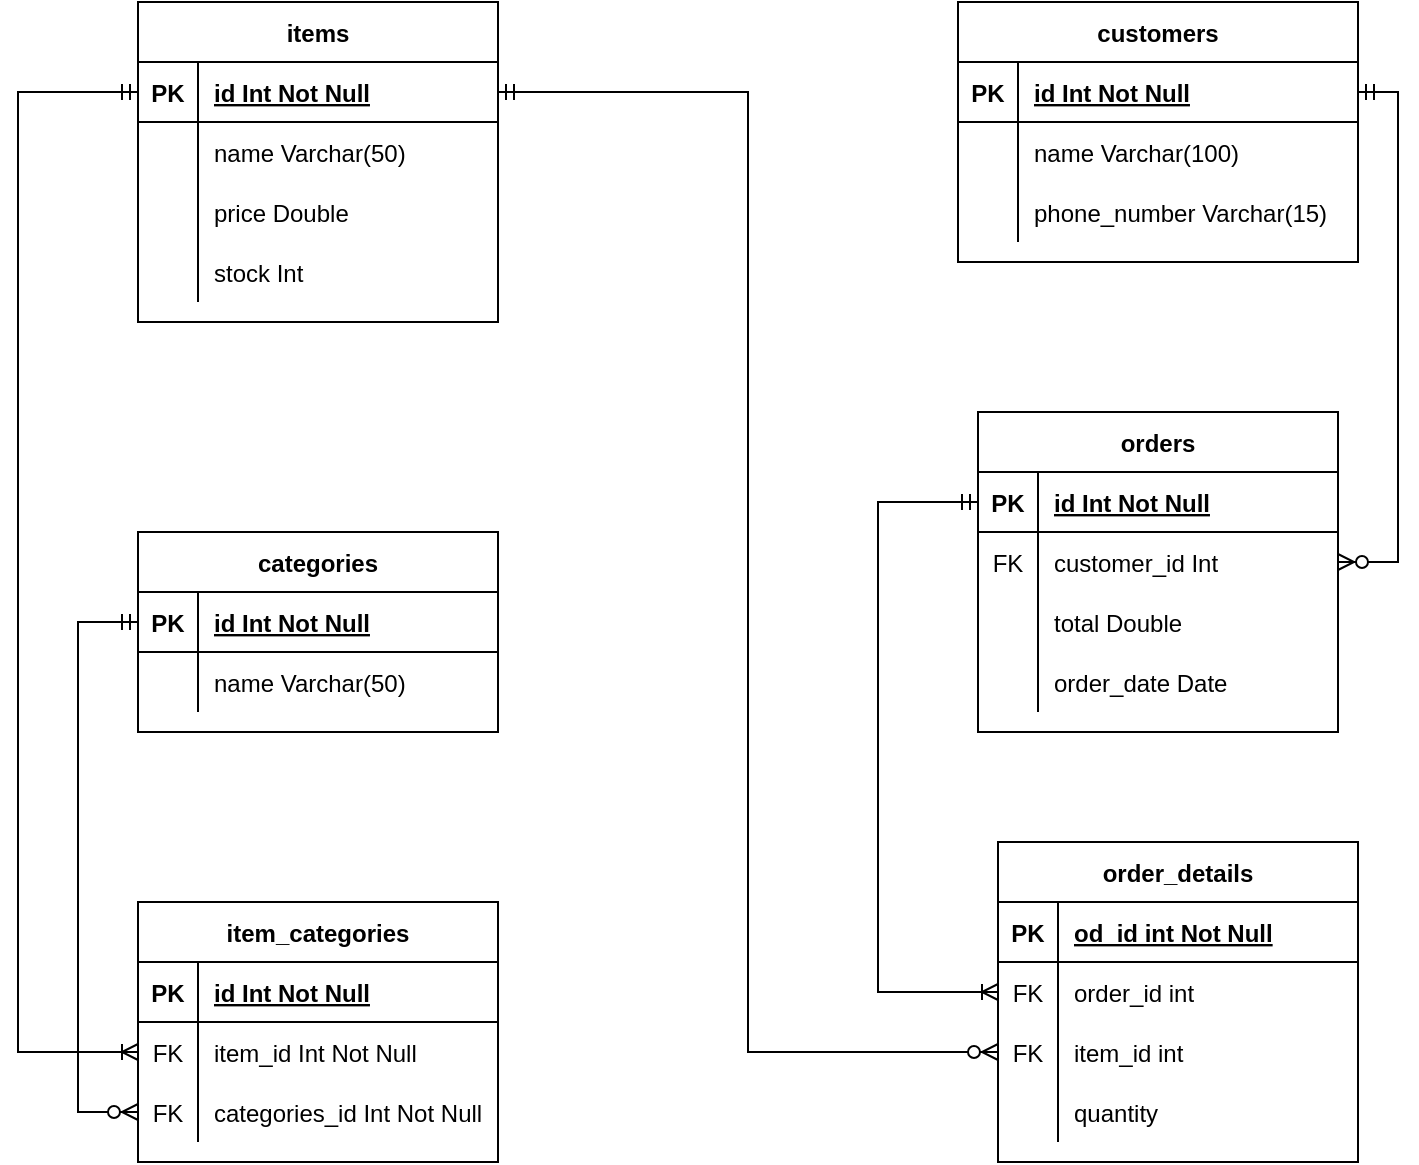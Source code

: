 <mxfile version="14.8.6" type="device"><diagram id="R2lEEEUBdFMjLlhIrx00" name="Page-1"><mxGraphModel dx="1366" dy="774" grid="1" gridSize="10" guides="1" tooltips="1" connect="1" arrows="1" fold="1" page="1" pageScale="1" pageWidth="850" pageHeight="1100" math="0" shadow="0" extFonts="Permanent Marker^https://fonts.googleapis.com/css?family=Permanent+Marker"><root><mxCell id="0"/><mxCell id="1" parent="0"/><mxCell id="dKbu8c8LvAM6Sef6PwOQ-1" value="items" style="shape=table;startSize=30;container=1;collapsible=1;childLayout=tableLayout;fixedRows=1;rowLines=0;fontStyle=1;align=center;resizeLast=1;" vertex="1" parent="1"><mxGeometry x="80" y="120" width="180" height="160" as="geometry"/></mxCell><mxCell id="dKbu8c8LvAM6Sef6PwOQ-2" value="" style="shape=partialRectangle;collapsible=0;dropTarget=0;pointerEvents=0;fillColor=none;top=0;left=0;bottom=1;right=0;points=[[0,0.5],[1,0.5]];portConstraint=eastwest;" vertex="1" parent="dKbu8c8LvAM6Sef6PwOQ-1"><mxGeometry y="30" width="180" height="30" as="geometry"/></mxCell><mxCell id="dKbu8c8LvAM6Sef6PwOQ-3" value="PK" style="shape=partialRectangle;connectable=0;fillColor=none;top=0;left=0;bottom=0;right=0;fontStyle=1;overflow=hidden;" vertex="1" parent="dKbu8c8LvAM6Sef6PwOQ-2"><mxGeometry width="30" height="30" as="geometry"/></mxCell><mxCell id="dKbu8c8LvAM6Sef6PwOQ-4" value="id Int Not Null" style="shape=partialRectangle;connectable=0;fillColor=none;top=0;left=0;bottom=0;right=0;align=left;spacingLeft=6;fontStyle=5;overflow=hidden;" vertex="1" parent="dKbu8c8LvAM6Sef6PwOQ-2"><mxGeometry x="30" width="150" height="30" as="geometry"/></mxCell><mxCell id="dKbu8c8LvAM6Sef6PwOQ-5" value="" style="shape=partialRectangle;collapsible=0;dropTarget=0;pointerEvents=0;fillColor=none;top=0;left=0;bottom=0;right=0;points=[[0,0.5],[1,0.5]];portConstraint=eastwest;" vertex="1" parent="dKbu8c8LvAM6Sef6PwOQ-1"><mxGeometry y="60" width="180" height="30" as="geometry"/></mxCell><mxCell id="dKbu8c8LvAM6Sef6PwOQ-6" value="" style="shape=partialRectangle;connectable=0;fillColor=none;top=0;left=0;bottom=0;right=0;editable=1;overflow=hidden;" vertex="1" parent="dKbu8c8LvAM6Sef6PwOQ-5"><mxGeometry width="30" height="30" as="geometry"/></mxCell><mxCell id="dKbu8c8LvAM6Sef6PwOQ-7" value="name Varchar(50)" style="shape=partialRectangle;connectable=0;fillColor=none;top=0;left=0;bottom=0;right=0;align=left;spacingLeft=6;overflow=hidden;" vertex="1" parent="dKbu8c8LvAM6Sef6PwOQ-5"><mxGeometry x="30" width="150" height="30" as="geometry"/></mxCell><mxCell id="dKbu8c8LvAM6Sef6PwOQ-8" value="" style="shape=partialRectangle;collapsible=0;dropTarget=0;pointerEvents=0;fillColor=none;top=0;left=0;bottom=0;right=0;points=[[0,0.5],[1,0.5]];portConstraint=eastwest;" vertex="1" parent="dKbu8c8LvAM6Sef6PwOQ-1"><mxGeometry y="90" width="180" height="30" as="geometry"/></mxCell><mxCell id="dKbu8c8LvAM6Sef6PwOQ-9" value="" style="shape=partialRectangle;connectable=0;fillColor=none;top=0;left=0;bottom=0;right=0;editable=1;overflow=hidden;" vertex="1" parent="dKbu8c8LvAM6Sef6PwOQ-8"><mxGeometry width="30" height="30" as="geometry"/></mxCell><mxCell id="dKbu8c8LvAM6Sef6PwOQ-10" value="price Double " style="shape=partialRectangle;connectable=0;fillColor=none;top=0;left=0;bottom=0;right=0;align=left;spacingLeft=6;overflow=hidden;" vertex="1" parent="dKbu8c8LvAM6Sef6PwOQ-8"><mxGeometry x="30" width="150" height="30" as="geometry"/></mxCell><mxCell id="dKbu8c8LvAM6Sef6PwOQ-86" value="" style="shape=partialRectangle;collapsible=0;dropTarget=0;pointerEvents=0;fillColor=none;top=0;left=0;bottom=0;right=0;points=[[0,0.5],[1,0.5]];portConstraint=eastwest;" vertex="1" parent="dKbu8c8LvAM6Sef6PwOQ-1"><mxGeometry y="120" width="180" height="30" as="geometry"/></mxCell><mxCell id="dKbu8c8LvAM6Sef6PwOQ-87" value="" style="shape=partialRectangle;connectable=0;fillColor=none;top=0;left=0;bottom=0;right=0;editable=1;overflow=hidden;" vertex="1" parent="dKbu8c8LvAM6Sef6PwOQ-86"><mxGeometry width="30" height="30" as="geometry"/></mxCell><mxCell id="dKbu8c8LvAM6Sef6PwOQ-88" value="stock Int" style="shape=partialRectangle;connectable=0;fillColor=none;top=0;left=0;bottom=0;right=0;align=left;spacingLeft=6;overflow=hidden;" vertex="1" parent="dKbu8c8LvAM6Sef6PwOQ-86"><mxGeometry x="30" width="150" height="30" as="geometry"/></mxCell><mxCell id="dKbu8c8LvAM6Sef6PwOQ-14" value="categories" style="shape=table;startSize=30;container=1;collapsible=1;childLayout=tableLayout;fixedRows=1;rowLines=0;fontStyle=1;align=center;resizeLast=1;" vertex="1" parent="1"><mxGeometry x="80" y="385" width="180" height="100" as="geometry"/></mxCell><mxCell id="dKbu8c8LvAM6Sef6PwOQ-15" value="" style="shape=partialRectangle;collapsible=0;dropTarget=0;pointerEvents=0;fillColor=none;top=0;left=0;bottom=1;right=0;points=[[0,0.5],[1,0.5]];portConstraint=eastwest;" vertex="1" parent="dKbu8c8LvAM6Sef6PwOQ-14"><mxGeometry y="30" width="180" height="30" as="geometry"/></mxCell><mxCell id="dKbu8c8LvAM6Sef6PwOQ-16" value="PK" style="shape=partialRectangle;connectable=0;fillColor=none;top=0;left=0;bottom=0;right=0;fontStyle=1;overflow=hidden;" vertex="1" parent="dKbu8c8LvAM6Sef6PwOQ-15"><mxGeometry width="30" height="30" as="geometry"/></mxCell><mxCell id="dKbu8c8LvAM6Sef6PwOQ-17" value="id Int Not Null" style="shape=partialRectangle;connectable=0;fillColor=none;top=0;left=0;bottom=0;right=0;align=left;spacingLeft=6;fontStyle=5;overflow=hidden;" vertex="1" parent="dKbu8c8LvAM6Sef6PwOQ-15"><mxGeometry x="30" width="150" height="30" as="geometry"/></mxCell><mxCell id="dKbu8c8LvAM6Sef6PwOQ-18" value="" style="shape=partialRectangle;collapsible=0;dropTarget=0;pointerEvents=0;fillColor=none;top=0;left=0;bottom=0;right=0;points=[[0,0.5],[1,0.5]];portConstraint=eastwest;" vertex="1" parent="dKbu8c8LvAM6Sef6PwOQ-14"><mxGeometry y="60" width="180" height="30" as="geometry"/></mxCell><mxCell id="dKbu8c8LvAM6Sef6PwOQ-19" value="" style="shape=partialRectangle;connectable=0;fillColor=none;top=0;left=0;bottom=0;right=0;editable=1;overflow=hidden;" vertex="1" parent="dKbu8c8LvAM6Sef6PwOQ-18"><mxGeometry width="30" height="30" as="geometry"/></mxCell><mxCell id="dKbu8c8LvAM6Sef6PwOQ-20" value="name Varchar(50)" style="shape=partialRectangle;connectable=0;fillColor=none;top=0;left=0;bottom=0;right=0;align=left;spacingLeft=6;overflow=hidden;" vertex="1" parent="dKbu8c8LvAM6Sef6PwOQ-18"><mxGeometry x="30" width="150" height="30" as="geometry"/></mxCell><mxCell id="dKbu8c8LvAM6Sef6PwOQ-27" value="item_categories" style="shape=table;startSize=30;container=1;collapsible=1;childLayout=tableLayout;fixedRows=1;rowLines=0;fontStyle=1;align=center;resizeLast=1;" vertex="1" parent="1"><mxGeometry x="80" y="570" width="180" height="130" as="geometry"/></mxCell><mxCell id="dKbu8c8LvAM6Sef6PwOQ-28" value="" style="shape=partialRectangle;collapsible=0;dropTarget=0;pointerEvents=0;fillColor=none;top=0;left=0;bottom=1;right=0;points=[[0,0.5],[1,0.5]];portConstraint=eastwest;" vertex="1" parent="dKbu8c8LvAM6Sef6PwOQ-27"><mxGeometry y="30" width="180" height="30" as="geometry"/></mxCell><mxCell id="dKbu8c8LvAM6Sef6PwOQ-29" value="PK" style="shape=partialRectangle;connectable=0;fillColor=none;top=0;left=0;bottom=0;right=0;fontStyle=1;overflow=hidden;" vertex="1" parent="dKbu8c8LvAM6Sef6PwOQ-28"><mxGeometry width="30" height="30" as="geometry"/></mxCell><mxCell id="dKbu8c8LvAM6Sef6PwOQ-30" value="id Int Not Null" style="shape=partialRectangle;connectable=0;fillColor=none;top=0;left=0;bottom=0;right=0;align=left;spacingLeft=6;fontStyle=5;overflow=hidden;" vertex="1" parent="dKbu8c8LvAM6Sef6PwOQ-28"><mxGeometry x="30" width="150" height="30" as="geometry"/></mxCell><mxCell id="dKbu8c8LvAM6Sef6PwOQ-31" value="" style="shape=partialRectangle;collapsible=0;dropTarget=0;pointerEvents=0;fillColor=none;top=0;left=0;bottom=0;right=0;points=[[0,0.5],[1,0.5]];portConstraint=eastwest;" vertex="1" parent="dKbu8c8LvAM6Sef6PwOQ-27"><mxGeometry y="60" width="180" height="30" as="geometry"/></mxCell><mxCell id="dKbu8c8LvAM6Sef6PwOQ-32" value="FK" style="shape=partialRectangle;connectable=0;fillColor=none;top=0;left=0;bottom=0;right=0;editable=1;overflow=hidden;" vertex="1" parent="dKbu8c8LvAM6Sef6PwOQ-31"><mxGeometry width="30" height="30" as="geometry"/></mxCell><mxCell id="dKbu8c8LvAM6Sef6PwOQ-33" value="item_id Int Not Null" style="shape=partialRectangle;connectable=0;fillColor=none;top=0;left=0;bottom=0;right=0;align=left;spacingLeft=6;overflow=hidden;" vertex="1" parent="dKbu8c8LvAM6Sef6PwOQ-31"><mxGeometry x="30" width="150" height="30" as="geometry"/></mxCell><mxCell id="dKbu8c8LvAM6Sef6PwOQ-34" value="" style="shape=partialRectangle;collapsible=0;dropTarget=0;pointerEvents=0;fillColor=none;top=0;left=0;bottom=0;right=0;points=[[0,0.5],[1,0.5]];portConstraint=eastwest;" vertex="1" parent="dKbu8c8LvAM6Sef6PwOQ-27"><mxGeometry y="90" width="180" height="30" as="geometry"/></mxCell><mxCell id="dKbu8c8LvAM6Sef6PwOQ-35" value="FK" style="shape=partialRectangle;connectable=0;fillColor=none;top=0;left=0;bottom=0;right=0;editable=1;overflow=hidden;" vertex="1" parent="dKbu8c8LvAM6Sef6PwOQ-34"><mxGeometry width="30" height="30" as="geometry"/></mxCell><mxCell id="dKbu8c8LvAM6Sef6PwOQ-36" value="categories_id Int Not Null" style="shape=partialRectangle;connectable=0;fillColor=none;top=0;left=0;bottom=0;right=0;align=left;spacingLeft=6;overflow=hidden;" vertex="1" parent="dKbu8c8LvAM6Sef6PwOQ-34"><mxGeometry x="30" width="150" height="30" as="geometry"/></mxCell><mxCell id="dKbu8c8LvAM6Sef6PwOQ-40" value="customers" style="shape=table;startSize=30;container=1;collapsible=1;childLayout=tableLayout;fixedRows=1;rowLines=0;fontStyle=1;align=center;resizeLast=1;" vertex="1" parent="1"><mxGeometry x="490" y="120" width="200" height="130" as="geometry"/></mxCell><mxCell id="dKbu8c8LvAM6Sef6PwOQ-41" value="" style="shape=partialRectangle;collapsible=0;dropTarget=0;pointerEvents=0;fillColor=none;top=0;left=0;bottom=1;right=0;points=[[0,0.5],[1,0.5]];portConstraint=eastwest;" vertex="1" parent="dKbu8c8LvAM6Sef6PwOQ-40"><mxGeometry y="30" width="200" height="30" as="geometry"/></mxCell><mxCell id="dKbu8c8LvAM6Sef6PwOQ-42" value="PK" style="shape=partialRectangle;connectable=0;fillColor=none;top=0;left=0;bottom=0;right=0;fontStyle=1;overflow=hidden;" vertex="1" parent="dKbu8c8LvAM6Sef6PwOQ-41"><mxGeometry width="30" height="30" as="geometry"/></mxCell><mxCell id="dKbu8c8LvAM6Sef6PwOQ-43" value="id Int Not Null" style="shape=partialRectangle;connectable=0;fillColor=none;top=0;left=0;bottom=0;right=0;align=left;spacingLeft=6;fontStyle=5;overflow=hidden;" vertex="1" parent="dKbu8c8LvAM6Sef6PwOQ-41"><mxGeometry x="30" width="170" height="30" as="geometry"/></mxCell><mxCell id="dKbu8c8LvAM6Sef6PwOQ-44" value="" style="shape=partialRectangle;collapsible=0;dropTarget=0;pointerEvents=0;fillColor=none;top=0;left=0;bottom=0;right=0;points=[[0,0.5],[1,0.5]];portConstraint=eastwest;" vertex="1" parent="dKbu8c8LvAM6Sef6PwOQ-40"><mxGeometry y="60" width="200" height="30" as="geometry"/></mxCell><mxCell id="dKbu8c8LvAM6Sef6PwOQ-45" value="" style="shape=partialRectangle;connectable=0;fillColor=none;top=0;left=0;bottom=0;right=0;editable=1;overflow=hidden;" vertex="1" parent="dKbu8c8LvAM6Sef6PwOQ-44"><mxGeometry width="30" height="30" as="geometry"/></mxCell><mxCell id="dKbu8c8LvAM6Sef6PwOQ-46" value="name Varchar(100)" style="shape=partialRectangle;connectable=0;fillColor=none;top=0;left=0;bottom=0;right=0;align=left;spacingLeft=6;overflow=hidden;" vertex="1" parent="dKbu8c8LvAM6Sef6PwOQ-44"><mxGeometry x="30" width="170" height="30" as="geometry"/></mxCell><mxCell id="dKbu8c8LvAM6Sef6PwOQ-47" value="" style="shape=partialRectangle;collapsible=0;dropTarget=0;pointerEvents=0;fillColor=none;top=0;left=0;bottom=0;right=0;points=[[0,0.5],[1,0.5]];portConstraint=eastwest;" vertex="1" parent="dKbu8c8LvAM6Sef6PwOQ-40"><mxGeometry y="90" width="200" height="30" as="geometry"/></mxCell><mxCell id="dKbu8c8LvAM6Sef6PwOQ-48" value="" style="shape=partialRectangle;connectable=0;fillColor=none;top=0;left=0;bottom=0;right=0;editable=1;overflow=hidden;" vertex="1" parent="dKbu8c8LvAM6Sef6PwOQ-47"><mxGeometry width="30" height="30" as="geometry"/></mxCell><mxCell id="dKbu8c8LvAM6Sef6PwOQ-49" value="phone_number Varchar(15)" style="shape=partialRectangle;connectable=0;fillColor=none;top=0;left=0;bottom=0;right=0;align=left;spacingLeft=6;overflow=hidden;" vertex="1" parent="dKbu8c8LvAM6Sef6PwOQ-47"><mxGeometry x="30" width="170" height="30" as="geometry"/></mxCell><mxCell id="dKbu8c8LvAM6Sef6PwOQ-53" value="orders" style="shape=table;startSize=30;container=1;collapsible=1;childLayout=tableLayout;fixedRows=1;rowLines=0;fontStyle=1;align=center;resizeLast=1;" vertex="1" parent="1"><mxGeometry x="500" y="325" width="180" height="160" as="geometry"/></mxCell><mxCell id="dKbu8c8LvAM6Sef6PwOQ-54" value="" style="shape=partialRectangle;collapsible=0;dropTarget=0;pointerEvents=0;fillColor=none;top=0;left=0;bottom=1;right=0;points=[[0,0.5],[1,0.5]];portConstraint=eastwest;" vertex="1" parent="dKbu8c8LvAM6Sef6PwOQ-53"><mxGeometry y="30" width="180" height="30" as="geometry"/></mxCell><mxCell id="dKbu8c8LvAM6Sef6PwOQ-55" value="PK" style="shape=partialRectangle;connectable=0;fillColor=none;top=0;left=0;bottom=0;right=0;fontStyle=1;overflow=hidden;" vertex="1" parent="dKbu8c8LvAM6Sef6PwOQ-54"><mxGeometry width="30" height="30" as="geometry"/></mxCell><mxCell id="dKbu8c8LvAM6Sef6PwOQ-56" value="id Int Not Null" style="shape=partialRectangle;connectable=0;fillColor=none;top=0;left=0;bottom=0;right=0;align=left;spacingLeft=6;fontStyle=5;overflow=hidden;" vertex="1" parent="dKbu8c8LvAM6Sef6PwOQ-54"><mxGeometry x="30" width="150" height="30" as="geometry"/></mxCell><mxCell id="dKbu8c8LvAM6Sef6PwOQ-57" value="" style="shape=partialRectangle;collapsible=0;dropTarget=0;pointerEvents=0;fillColor=none;top=0;left=0;bottom=0;right=0;points=[[0,0.5],[1,0.5]];portConstraint=eastwest;" vertex="1" parent="dKbu8c8LvAM6Sef6PwOQ-53"><mxGeometry y="60" width="180" height="30" as="geometry"/></mxCell><mxCell id="dKbu8c8LvAM6Sef6PwOQ-58" value="FK" style="shape=partialRectangle;connectable=0;fillColor=none;top=0;left=0;bottom=0;right=0;editable=1;overflow=hidden;" vertex="1" parent="dKbu8c8LvAM6Sef6PwOQ-57"><mxGeometry width="30" height="30" as="geometry"/></mxCell><mxCell id="dKbu8c8LvAM6Sef6PwOQ-59" value="customer_id Int" style="shape=partialRectangle;connectable=0;fillColor=none;top=0;left=0;bottom=0;right=0;align=left;spacingLeft=6;overflow=hidden;" vertex="1" parent="dKbu8c8LvAM6Sef6PwOQ-57"><mxGeometry x="30" width="150" height="30" as="geometry"/></mxCell><mxCell id="dKbu8c8LvAM6Sef6PwOQ-102" value="" style="shape=partialRectangle;collapsible=0;dropTarget=0;pointerEvents=0;fillColor=none;top=0;left=0;bottom=0;right=0;points=[[0,0.5],[1,0.5]];portConstraint=eastwest;" vertex="1" parent="dKbu8c8LvAM6Sef6PwOQ-53"><mxGeometry y="90" width="180" height="30" as="geometry"/></mxCell><mxCell id="dKbu8c8LvAM6Sef6PwOQ-103" value="" style="shape=partialRectangle;connectable=0;fillColor=none;top=0;left=0;bottom=0;right=0;editable=1;overflow=hidden;" vertex="1" parent="dKbu8c8LvAM6Sef6PwOQ-102"><mxGeometry width="30" height="30" as="geometry"/></mxCell><mxCell id="dKbu8c8LvAM6Sef6PwOQ-104" value="total Double" style="shape=partialRectangle;connectable=0;fillColor=none;top=0;left=0;bottom=0;right=0;align=left;spacingLeft=6;overflow=hidden;" vertex="1" parent="dKbu8c8LvAM6Sef6PwOQ-102"><mxGeometry x="30" width="150" height="30" as="geometry"/></mxCell><mxCell id="dKbu8c8LvAM6Sef6PwOQ-63" value="" style="shape=partialRectangle;collapsible=0;dropTarget=0;pointerEvents=0;fillColor=none;top=0;left=0;bottom=0;right=0;points=[[0,0.5],[1,0.5]];portConstraint=eastwest;" vertex="1" parent="dKbu8c8LvAM6Sef6PwOQ-53"><mxGeometry y="120" width="180" height="30" as="geometry"/></mxCell><mxCell id="dKbu8c8LvAM6Sef6PwOQ-64" value="" style="shape=partialRectangle;connectable=0;fillColor=none;top=0;left=0;bottom=0;right=0;editable=1;overflow=hidden;" vertex="1" parent="dKbu8c8LvAM6Sef6PwOQ-63"><mxGeometry width="30" height="30" as="geometry"/></mxCell><mxCell id="dKbu8c8LvAM6Sef6PwOQ-65" value="order_date Date" style="shape=partialRectangle;connectable=0;fillColor=none;top=0;left=0;bottom=0;right=0;align=left;spacingLeft=6;overflow=hidden;" vertex="1" parent="dKbu8c8LvAM6Sef6PwOQ-63"><mxGeometry x="30" width="150" height="30" as="geometry"/></mxCell><mxCell id="dKbu8c8LvAM6Sef6PwOQ-79" style="edgeStyle=orthogonalEdgeStyle;rounded=0;orthogonalLoop=1;jettySize=auto;html=1;exitX=0;exitY=0.5;exitDx=0;exitDy=0;entryX=0;entryY=0.5;entryDx=0;entryDy=0;startArrow=ERmandOne;startFill=0;endArrow=ERoneToMany;endFill=0;" edge="1" parent="1" source="dKbu8c8LvAM6Sef6PwOQ-2" target="dKbu8c8LvAM6Sef6PwOQ-31"><mxGeometry relative="1" as="geometry"><Array as="points"><mxPoint x="20" y="165"/><mxPoint x="20" y="645"/></Array></mxGeometry></mxCell><mxCell id="dKbu8c8LvAM6Sef6PwOQ-80" style="edgeStyle=orthogonalEdgeStyle;rounded=0;orthogonalLoop=1;jettySize=auto;html=1;exitX=0;exitY=0.5;exitDx=0;exitDy=0;entryX=0;entryY=0.5;entryDx=0;entryDy=0;startArrow=ERmandOne;startFill=0;endArrow=ERzeroToMany;endFill=1;" edge="1" parent="1" source="dKbu8c8LvAM6Sef6PwOQ-15" target="dKbu8c8LvAM6Sef6PwOQ-34"><mxGeometry relative="1" as="geometry"><Array as="points"><mxPoint x="50" y="430"/><mxPoint x="50" y="675"/></Array></mxGeometry></mxCell><mxCell id="dKbu8c8LvAM6Sef6PwOQ-81" style="edgeStyle=orthogonalEdgeStyle;rounded=0;orthogonalLoop=1;jettySize=auto;html=1;exitX=1;exitY=0.5;exitDx=0;exitDy=0;entryX=1;entryY=0.5;entryDx=0;entryDy=0;startArrow=ERmandOne;startFill=0;endArrow=ERzeroToMany;endFill=1;" edge="1" parent="1" source="dKbu8c8LvAM6Sef6PwOQ-41" target="dKbu8c8LvAM6Sef6PwOQ-57"><mxGeometry relative="1" as="geometry"/></mxCell><mxCell id="dKbu8c8LvAM6Sef6PwOQ-82" style="edgeStyle=orthogonalEdgeStyle;rounded=0;orthogonalLoop=1;jettySize=auto;html=1;exitX=1;exitY=0.5;exitDx=0;exitDy=0;entryX=0;entryY=0.5;entryDx=0;entryDy=0;startArrow=ERmandOne;startFill=0;endArrow=ERzeroToMany;endFill=1;" edge="1" parent="1" source="dKbu8c8LvAM6Sef6PwOQ-2" target="dKbu8c8LvAM6Sef6PwOQ-96"><mxGeometry relative="1" as="geometry"/></mxCell><mxCell id="dKbu8c8LvAM6Sef6PwOQ-89" value="order_details" style="shape=table;startSize=30;container=1;collapsible=1;childLayout=tableLayout;fixedRows=1;rowLines=0;fontStyle=1;align=center;resizeLast=1;" vertex="1" parent="1"><mxGeometry x="510" y="540" width="180" height="160" as="geometry"/></mxCell><mxCell id="dKbu8c8LvAM6Sef6PwOQ-90" value="" style="shape=partialRectangle;collapsible=0;dropTarget=0;pointerEvents=0;fillColor=none;top=0;left=0;bottom=1;right=0;points=[[0,0.5],[1,0.5]];portConstraint=eastwest;" vertex="1" parent="dKbu8c8LvAM6Sef6PwOQ-89"><mxGeometry y="30" width="180" height="30" as="geometry"/></mxCell><mxCell id="dKbu8c8LvAM6Sef6PwOQ-91" value="PK" style="shape=partialRectangle;connectable=0;fillColor=none;top=0;left=0;bottom=0;right=0;fontStyle=1;overflow=hidden;" vertex="1" parent="dKbu8c8LvAM6Sef6PwOQ-90"><mxGeometry width="30" height="30" as="geometry"/></mxCell><mxCell id="dKbu8c8LvAM6Sef6PwOQ-92" value="od_id int Not Null" style="shape=partialRectangle;connectable=0;fillColor=none;top=0;left=0;bottom=0;right=0;align=left;spacingLeft=6;fontStyle=5;overflow=hidden;" vertex="1" parent="dKbu8c8LvAM6Sef6PwOQ-90"><mxGeometry x="30" width="150" height="30" as="geometry"/></mxCell><mxCell id="dKbu8c8LvAM6Sef6PwOQ-93" value="" style="shape=partialRectangle;collapsible=0;dropTarget=0;pointerEvents=0;fillColor=none;top=0;left=0;bottom=0;right=0;points=[[0,0.5],[1,0.5]];portConstraint=eastwest;" vertex="1" parent="dKbu8c8LvAM6Sef6PwOQ-89"><mxGeometry y="60" width="180" height="30" as="geometry"/></mxCell><mxCell id="dKbu8c8LvAM6Sef6PwOQ-94" value="FK" style="shape=partialRectangle;connectable=0;fillColor=none;top=0;left=0;bottom=0;right=0;editable=1;overflow=hidden;" vertex="1" parent="dKbu8c8LvAM6Sef6PwOQ-93"><mxGeometry width="30" height="30" as="geometry"/></mxCell><mxCell id="dKbu8c8LvAM6Sef6PwOQ-95" value="order_id int " style="shape=partialRectangle;connectable=0;fillColor=none;top=0;left=0;bottom=0;right=0;align=left;spacingLeft=6;overflow=hidden;" vertex="1" parent="dKbu8c8LvAM6Sef6PwOQ-93"><mxGeometry x="30" width="150" height="30" as="geometry"/></mxCell><mxCell id="dKbu8c8LvAM6Sef6PwOQ-96" value="" style="shape=partialRectangle;collapsible=0;dropTarget=0;pointerEvents=0;fillColor=none;top=0;left=0;bottom=0;right=0;points=[[0,0.5],[1,0.5]];portConstraint=eastwest;" vertex="1" parent="dKbu8c8LvAM6Sef6PwOQ-89"><mxGeometry y="90" width="180" height="30" as="geometry"/></mxCell><mxCell id="dKbu8c8LvAM6Sef6PwOQ-97" value="FK" style="shape=partialRectangle;connectable=0;fillColor=none;top=0;left=0;bottom=0;right=0;editable=1;overflow=hidden;" vertex="1" parent="dKbu8c8LvAM6Sef6PwOQ-96"><mxGeometry width="30" height="30" as="geometry"/></mxCell><mxCell id="dKbu8c8LvAM6Sef6PwOQ-98" value="item_id int" style="shape=partialRectangle;connectable=0;fillColor=none;top=0;left=0;bottom=0;right=0;align=left;spacingLeft=6;overflow=hidden;" vertex="1" parent="dKbu8c8LvAM6Sef6PwOQ-96"><mxGeometry x="30" width="150" height="30" as="geometry"/></mxCell><mxCell id="dKbu8c8LvAM6Sef6PwOQ-99" value="" style="shape=partialRectangle;collapsible=0;dropTarget=0;pointerEvents=0;fillColor=none;top=0;left=0;bottom=0;right=0;points=[[0,0.5],[1,0.5]];portConstraint=eastwest;" vertex="1" parent="dKbu8c8LvAM6Sef6PwOQ-89"><mxGeometry y="120" width="180" height="30" as="geometry"/></mxCell><mxCell id="dKbu8c8LvAM6Sef6PwOQ-100" value="" style="shape=partialRectangle;connectable=0;fillColor=none;top=0;left=0;bottom=0;right=0;editable=1;overflow=hidden;" vertex="1" parent="dKbu8c8LvAM6Sef6PwOQ-99"><mxGeometry width="30" height="30" as="geometry"/></mxCell><mxCell id="dKbu8c8LvAM6Sef6PwOQ-101" value="quantity" style="shape=partialRectangle;connectable=0;fillColor=none;top=0;left=0;bottom=0;right=0;align=left;spacingLeft=6;overflow=hidden;" vertex="1" parent="dKbu8c8LvAM6Sef6PwOQ-99"><mxGeometry x="30" width="150" height="30" as="geometry"/></mxCell><mxCell id="dKbu8c8LvAM6Sef6PwOQ-105" style="edgeStyle=orthogonalEdgeStyle;rounded=0;orthogonalLoop=1;jettySize=auto;html=1;exitX=0;exitY=0.5;exitDx=0;exitDy=0;entryX=0;entryY=0.5;entryDx=0;entryDy=0;startArrow=ERmandOne;startFill=0;endArrow=ERoneToMany;endFill=0;" edge="1" parent="1" source="dKbu8c8LvAM6Sef6PwOQ-54" target="dKbu8c8LvAM6Sef6PwOQ-93"><mxGeometry relative="1" as="geometry"><Array as="points"><mxPoint x="450" y="370"/><mxPoint x="450" y="615"/></Array></mxGeometry></mxCell></root></mxGraphModel></diagram></mxfile>